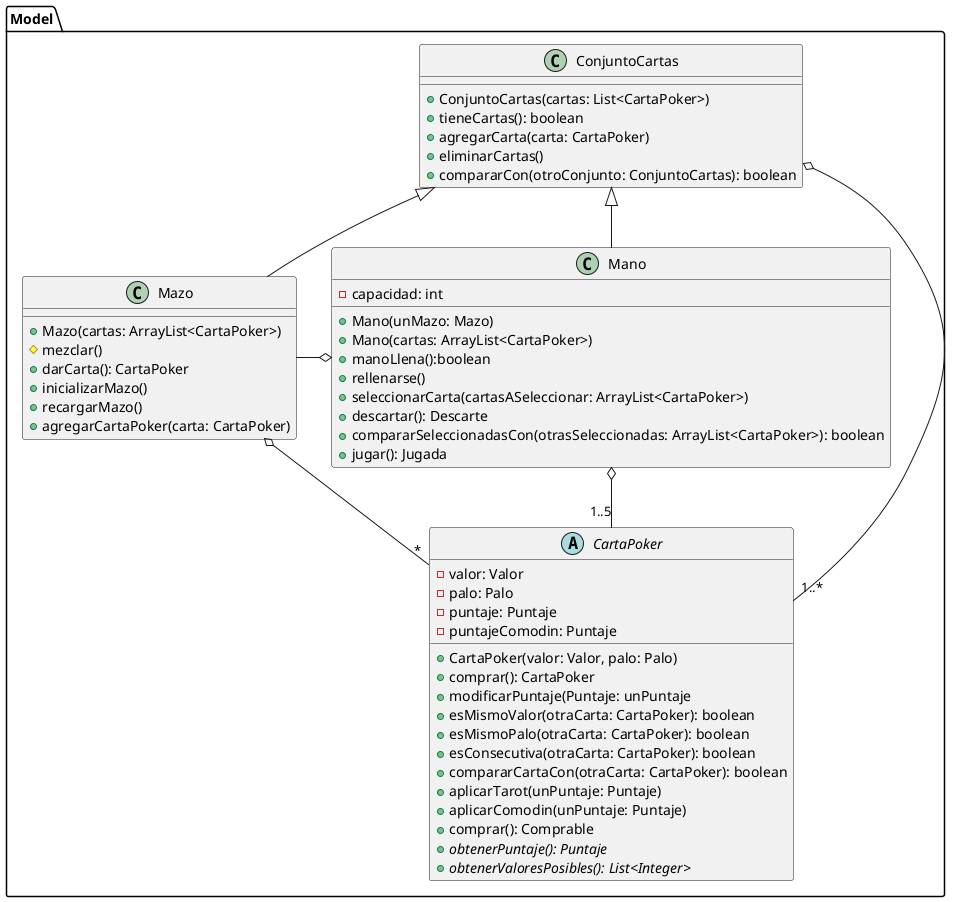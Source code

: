 @startuml
'https://plantuml.com/class-diagram
package Model {
    class ConjuntoCartas{

       + ConjuntoCartas(cartas: List<CartaPoker>)
       + tieneCartas(): boolean
       + agregarCarta(carta: CartaPoker)
       + eliminarCartas()
       + compararCon(otroConjunto: ConjuntoCartas): boolean
    }

    abstract class CartaPoker {
      - valor: Valor
      - palo: Palo
      - puntaje: Puntaje
      - puntajeComodin: Puntaje

      + CartaPoker(valor: Valor, palo: Palo)
      + comprar(): CartaPoker
      + modificarPuntaje(Puntaje: unPuntaje
      + esMismoValor(otraCarta: CartaPoker): boolean
      + esMismoPalo(otraCarta: CartaPoker): boolean
      + esConsecutiva(otraCarta: CartaPoker): boolean
      + compararCartaCon(otraCarta: CartaPoker): boolean
      + aplicarTarot(unPuntaje: Puntaje)
      + aplicarComodin(unPuntaje: Puntaje)
      + comprar(): Comprable
      + {abstract}obtenerPuntaje(): Puntaje
      + {abstract}obtenerValoresPosibles(): List<Integer>
    }


    class Mazo extends ConjuntoCartas {
       + Mazo(cartas: ArrayList<CartaPoker>)
       # mezclar()
       + darCarta(): CartaPoker
       + inicializarMazo()
       + recargarMazo()
    + agregarCartaPoker(carta: CartaPoker)
    }

    class Mano extends ConjuntoCartas{
       - capacidad: int

       + Mano(unMazo: Mazo)
       + Mano(cartas: ArrayList<CartaPoker>)
       + manoLlena():boolean
       + rellenarse()
       + seleccionarCarta(cartasASeleccionar: ArrayList<CartaPoker>)
       + descartar(): Descarte
       + compararSeleccionadasCon(otrasSeleccionadas: ArrayList<CartaPoker>): boolean
       + jugar(): Jugada
    }

    ConjuntoCartas o-- "1..*" CartaPoker
    Mano o-- "1..5" CartaPoker
    Mano o-left- Mazo
    Mazo o-- "*" CartaPoker
}
@enduml